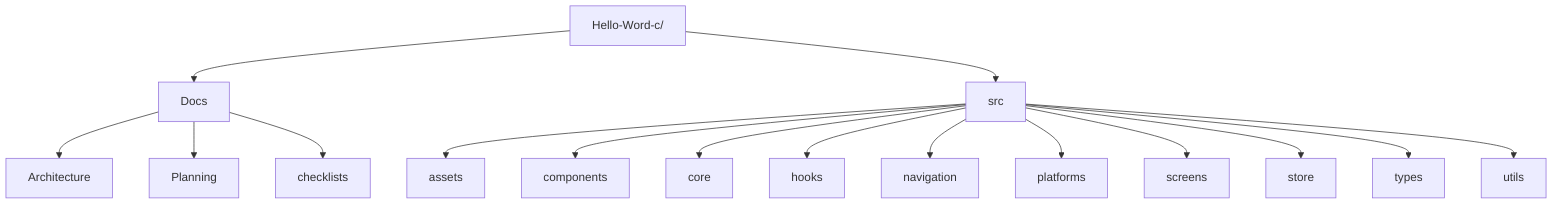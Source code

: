 %% Repo with src structure generated 2025-06-21
flowchart TD
  A[Hello-Word-c/]
  A --> Docs
  A --> src
  Docs --> Architecture
  Docs --> Planning
  Docs --> checklists
  src --> assets
  src --> components
  src --> core
  src --> hooks
  src --> navigation
  src --> platforms
  src --> screens
  src --> store
  src --> types
  src --> utils